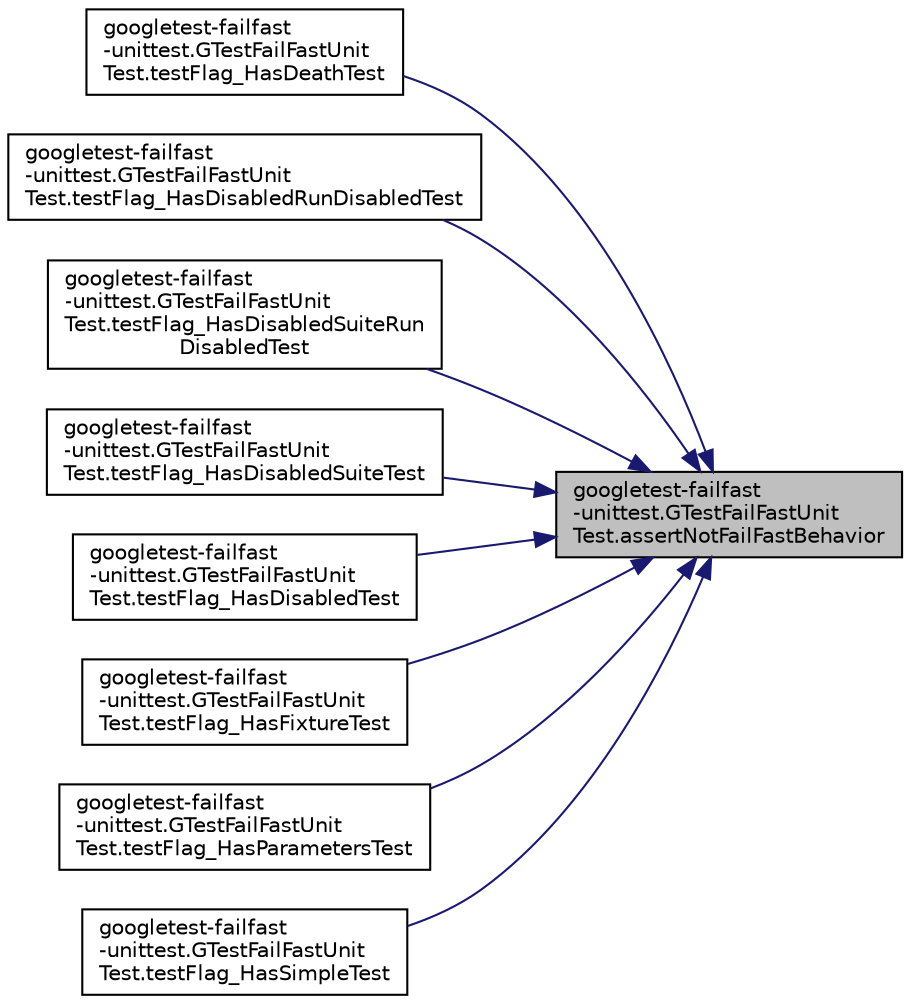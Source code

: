 digraph "googletest-failfast-unittest.GTestFailFastUnitTest.assertNotFailFastBehavior"
{
 // LATEX_PDF_SIZE
  bgcolor="transparent";
  edge [fontname="Helvetica",fontsize="10",labelfontname="Helvetica",labelfontsize="10"];
  node [fontname="Helvetica",fontsize="10",shape=record];
  rankdir="RL";
  Node1 [label="googletest-failfast\l-unittest.GTestFailFastUnit\lTest.assertNotFailFastBehavior",height=0.2,width=0.4,color="black", fillcolor="grey75", style="filled", fontcolor="black",tooltip=" "];
  Node1 -> Node2 [dir="back",color="midnightblue",fontsize="10",style="solid",fontname="Helvetica"];
  Node2 [label="googletest-failfast\l-unittest.GTestFailFastUnit\lTest.testFlag_HasDeathTest",height=0.2,width=0.4,color="black",URL="$classgoogletest-failfast-unittest_1_1GTestFailFastUnitTest.html#aaece76802795e2116b8af727b70e14e9",tooltip=" "];
  Node1 -> Node3 [dir="back",color="midnightblue",fontsize="10",style="solid",fontname="Helvetica"];
  Node3 [label="googletest-failfast\l-unittest.GTestFailFastUnit\lTest.testFlag_HasDisabledRunDisabledTest",height=0.2,width=0.4,color="black",URL="$classgoogletest-failfast-unittest_1_1GTestFailFastUnitTest.html#a740cee36272084c7948b1ebf64f652ae",tooltip=" "];
  Node1 -> Node4 [dir="back",color="midnightblue",fontsize="10",style="solid",fontname="Helvetica"];
  Node4 [label="googletest-failfast\l-unittest.GTestFailFastUnit\lTest.testFlag_HasDisabledSuiteRun\lDisabledTest",height=0.2,width=0.4,color="black",URL="$classgoogletest-failfast-unittest_1_1GTestFailFastUnitTest.html#ab2194792adbb0121f66506be70b71698",tooltip=" "];
  Node1 -> Node5 [dir="back",color="midnightblue",fontsize="10",style="solid",fontname="Helvetica"];
  Node5 [label="googletest-failfast\l-unittest.GTestFailFastUnit\lTest.testFlag_HasDisabledSuiteTest",height=0.2,width=0.4,color="black",URL="$classgoogletest-failfast-unittest_1_1GTestFailFastUnitTest.html#aad063354b4cf7fd600d3dfeef4c6653a",tooltip=" "];
  Node1 -> Node6 [dir="back",color="midnightblue",fontsize="10",style="solid",fontname="Helvetica"];
  Node6 [label="googletest-failfast\l-unittest.GTestFailFastUnit\lTest.testFlag_HasDisabledTest",height=0.2,width=0.4,color="black",URL="$classgoogletest-failfast-unittest_1_1GTestFailFastUnitTest.html#a879f6fdc7c5c1bed898e59e44c9e4ac8",tooltip=" "];
  Node1 -> Node7 [dir="back",color="midnightblue",fontsize="10",style="solid",fontname="Helvetica"];
  Node7 [label="googletest-failfast\l-unittest.GTestFailFastUnit\lTest.testFlag_HasFixtureTest",height=0.2,width=0.4,color="black",URL="$classgoogletest-failfast-unittest_1_1GTestFailFastUnitTest.html#af95aac2efeb297b78be0a3d28f3b3285",tooltip=" "];
  Node1 -> Node8 [dir="back",color="midnightblue",fontsize="10",style="solid",fontname="Helvetica"];
  Node8 [label="googletest-failfast\l-unittest.GTestFailFastUnit\lTest.testFlag_HasParametersTest",height=0.2,width=0.4,color="black",URL="$classgoogletest-failfast-unittest_1_1GTestFailFastUnitTest.html#abbfff1ef73c601860f46361dae18d65a",tooltip=" "];
  Node1 -> Node9 [dir="back",color="midnightblue",fontsize="10",style="solid",fontname="Helvetica"];
  Node9 [label="googletest-failfast\l-unittest.GTestFailFastUnit\lTest.testFlag_HasSimpleTest",height=0.2,width=0.4,color="black",URL="$classgoogletest-failfast-unittest_1_1GTestFailFastUnitTest.html#a0912f4b1d91586ef5e4d73b0e915c40e",tooltip=" "];
}

